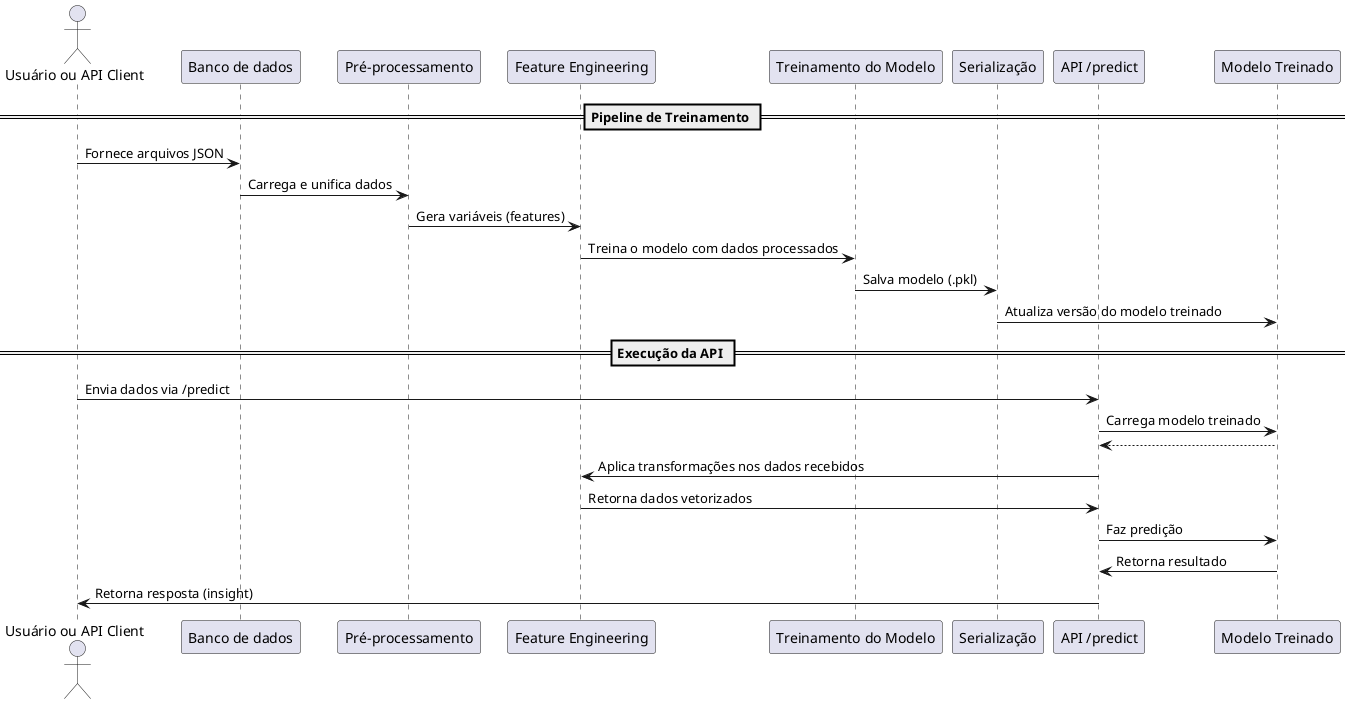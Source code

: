 @startuml
actor "Usuário ou API Client" as Client
participant "Banco de dados" as Data
participant "Pré-processamento" as Preproc
participant "Feature Engineering" as FE
participant "Treinamento do Modelo" as Train
participant "Serialização" as Save
participant "API /predict" as API
participant "Modelo Treinado" as Model

== Pipeline de Treinamento ==
Client -> Data : Fornece arquivos JSON
Data -> Preproc : Carrega e unifica dados
Preproc -> FE : Gera variáveis (features)
FE -> Train : Treina o modelo com dados processados
Train -> Save : Salva modelo (.pkl)
Save -> Model : Atualiza versão do modelo treinado

== Execução da API ==
Client -> API : Envia dados via /predict
API -> Model : Carrega modelo treinado
Model --> API
API -> FE : Aplica transformações nos dados recebidos
FE -> API : Retorna dados vetorizados
API -> Model : Faz predição
Model -> API : Retorna resultado
API -> Client : Retorna resposta (insight)
@enduml